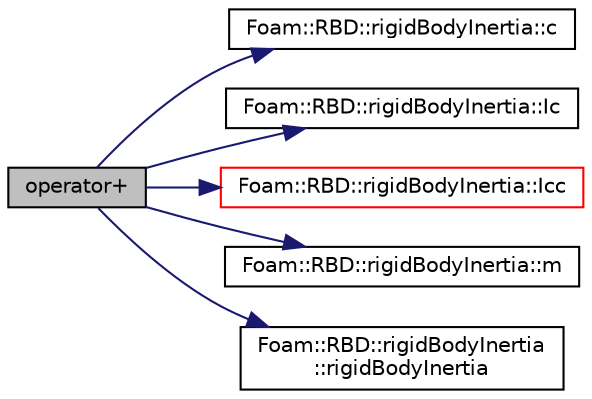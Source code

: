 digraph "operator+"
{
  bgcolor="transparent";
  edge [fontname="Helvetica",fontsize="10",labelfontname="Helvetica",labelfontsize="10"];
  node [fontname="Helvetica",fontsize="10",shape=record];
  rankdir="LR";
  Node1 [label="operator+",height=0.2,width=0.4,color="black", fillcolor="grey75", style="filled", fontcolor="black"];
  Node1 -> Node2 [color="midnightblue",fontsize="10",style="solid",fontname="Helvetica"];
  Node2 [label="Foam::RBD::rigidBodyInertia::c",height=0.2,width=0.4,color="black",URL="$a02252.html#add34303d0360fd1eb8f36db38ec401d6",tooltip="Return the centre of mass of the rigid-body. "];
  Node1 -> Node3 [color="midnightblue",fontsize="10",style="solid",fontname="Helvetica"];
  Node3 [label="Foam::RBD::rigidBodyInertia::Ic",height=0.2,width=0.4,color="black",URL="$a02252.html#a034cf87b6b58ebfc3321cb6c513ea82b",tooltip="Return the inertia tensor of the rigid-body about the centre of mass. "];
  Node1 -> Node4 [color="midnightblue",fontsize="10",style="solid",fontname="Helvetica"];
  Node4 [label="Foam::RBD::rigidBodyInertia::Icc",height=0.2,width=0.4,color="red",URL="$a02252.html#ac3394a11a4e38e77bea1209df4b7a5d3",tooltip="Return the difference between the inertia tensor of the rigid-body. "];
  Node1 -> Node5 [color="midnightblue",fontsize="10",style="solid",fontname="Helvetica"];
  Node5 [label="Foam::RBD::rigidBodyInertia::m",height=0.2,width=0.4,color="black",URL="$a02252.html#aca818ee2e90e4b36271000448c3469ad",tooltip="Return the mass of the rigid-body. "];
  Node1 -> Node6 [color="midnightblue",fontsize="10",style="solid",fontname="Helvetica"];
  Node6 [label="Foam::RBD::rigidBodyInertia\l::rigidBodyInertia",height=0.2,width=0.4,color="black",URL="$a02252.html#a446077cf1441d4a4f7285ed67222a338",tooltip="Null constructor, initializes to zero. "];
}
